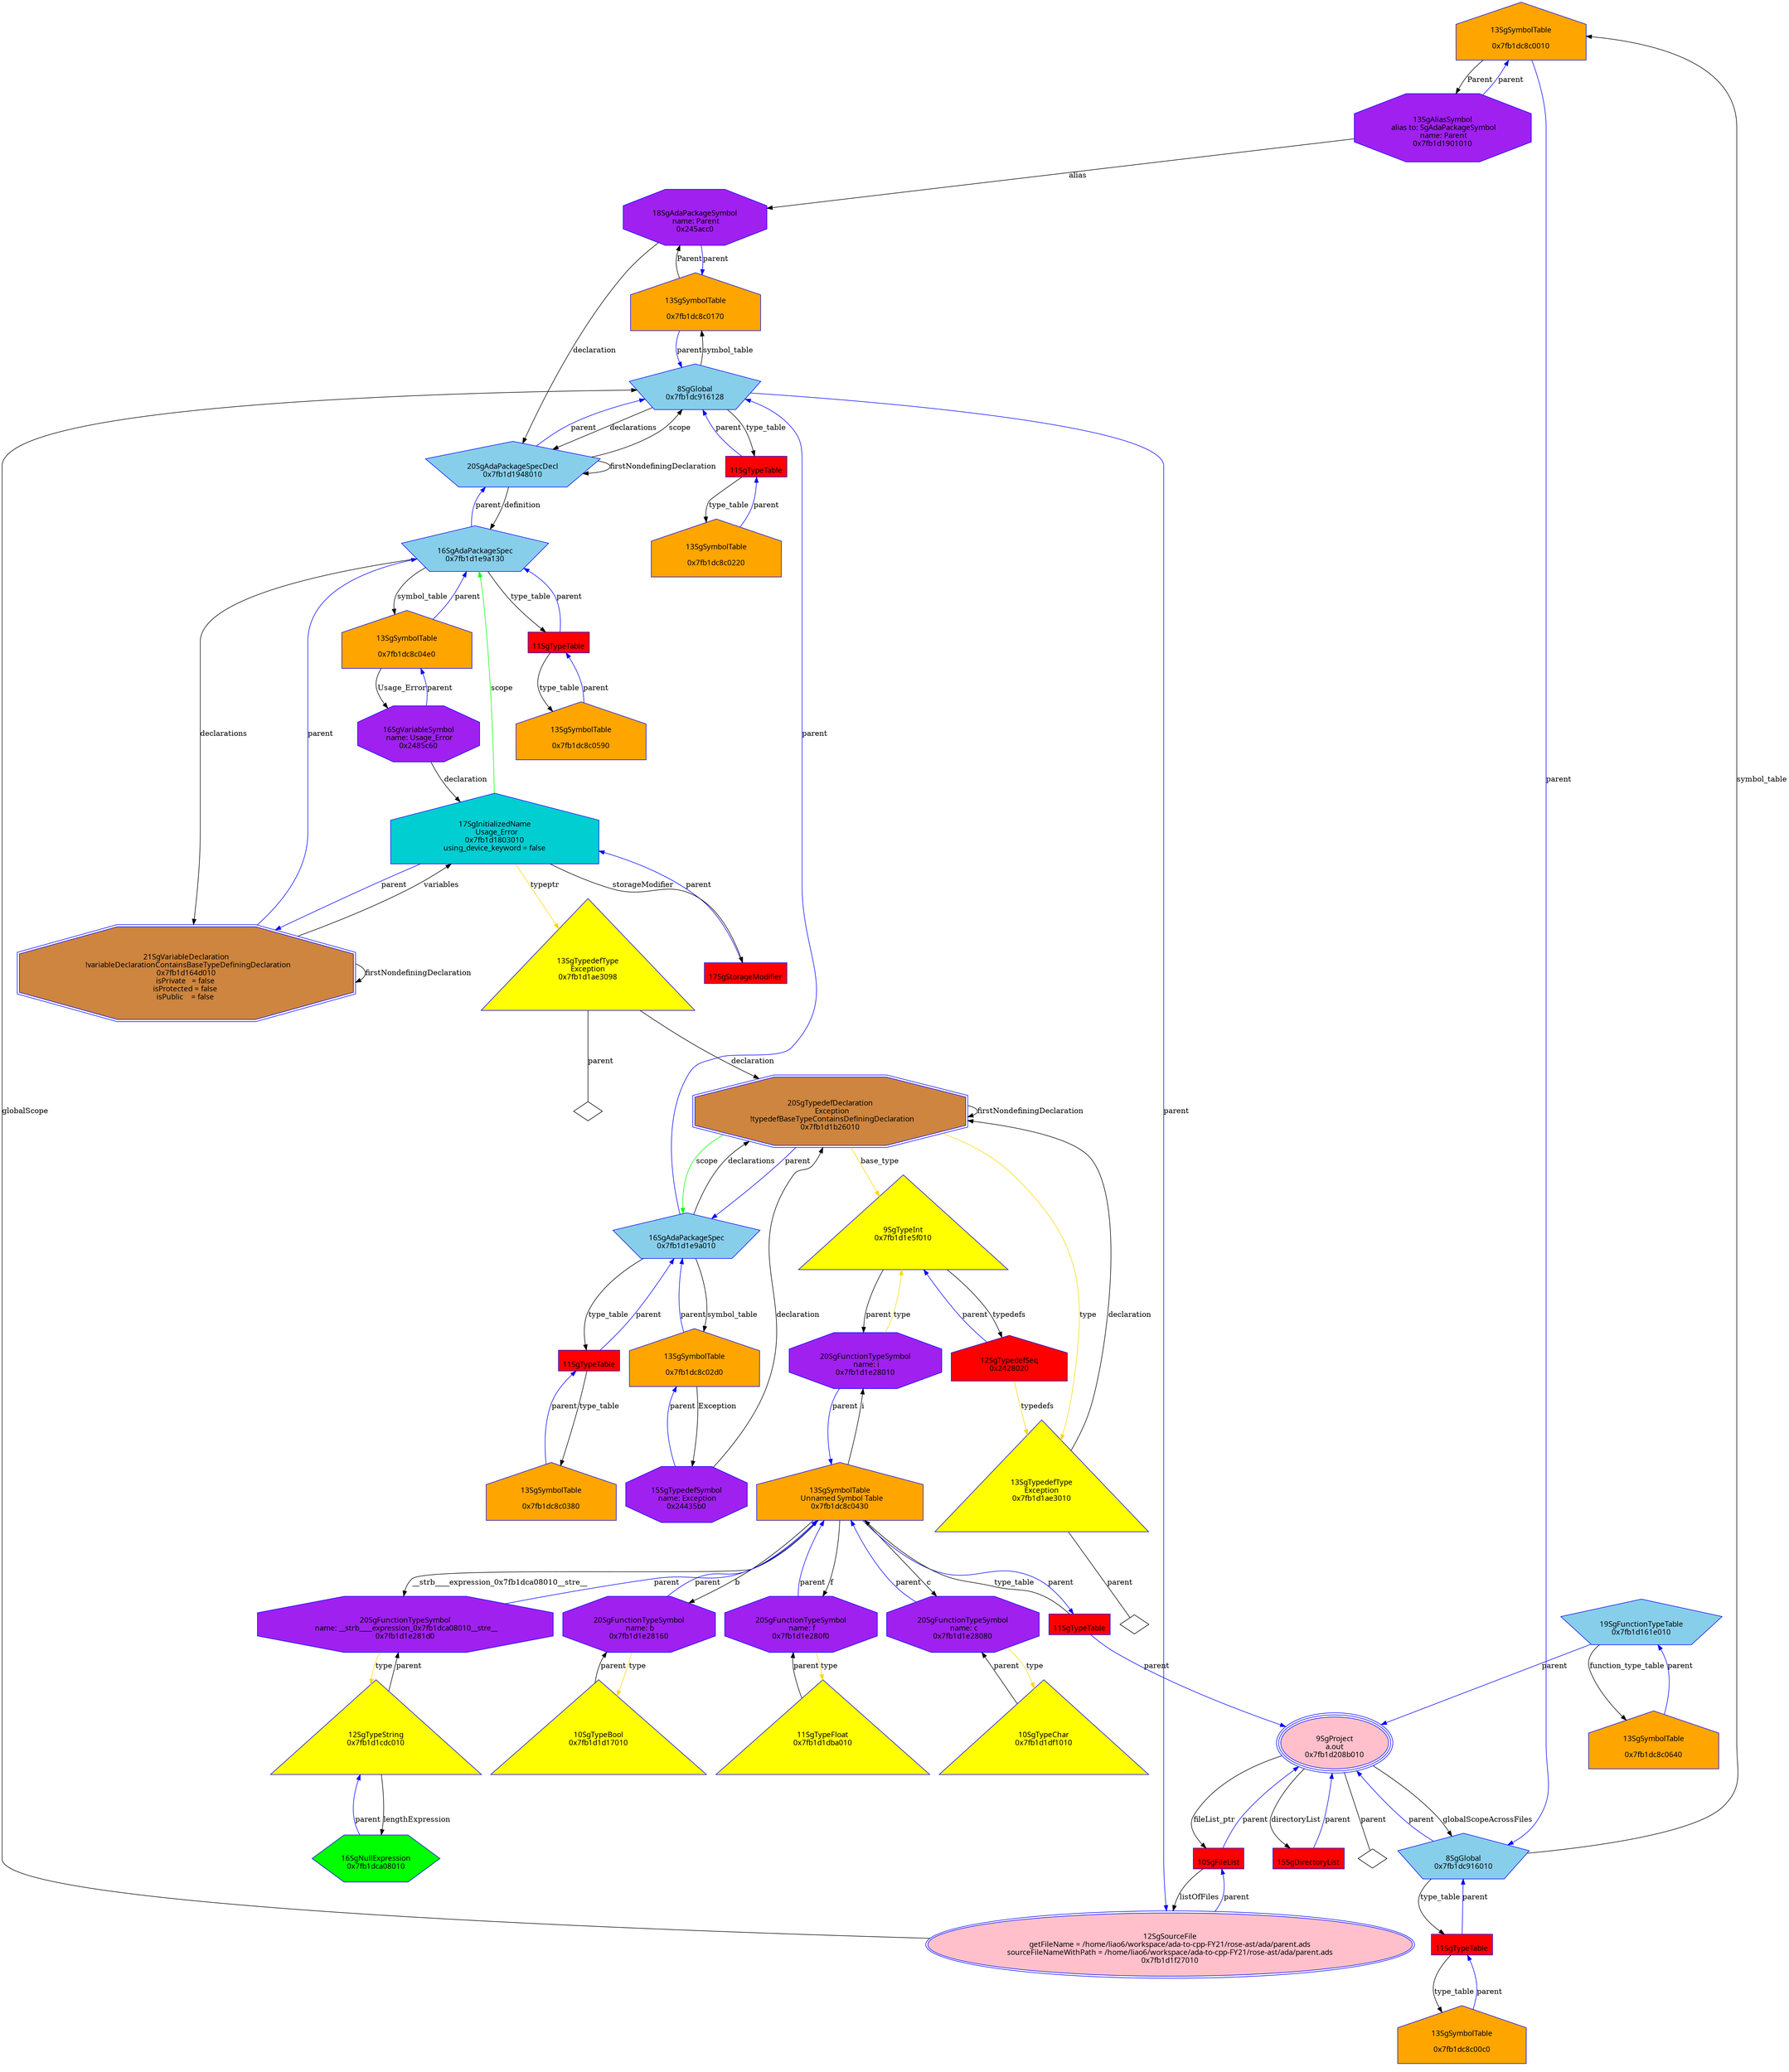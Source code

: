 digraph "Gparent.ads.dot" {
"0x7fb1dc8c0010"[label="\n13SgSymbolTable\n  \n  0x7fb1dc8c0010  " shape=house,regular=0,URL="\N",tooltip="more info at \N",sides=5,peripheries=1,color="blue",fillcolor=orange,fontname="7x13bold",fontcolor=black,style=filled];
"0x7fb1dc8c0010" -> "0x7fb1d1901010"[label="Parent" dir=forward ];
"0x7fb1dc8c0010" -> "0x7fb1dc916010"[label="parent" color="blue" dir=forward ];
"0x7fb1dc8c00c0"[label="\n13SgSymbolTable\n  \n  0x7fb1dc8c00c0  " shape=house,regular=0,URL="\N",tooltip="more info at \N",sides=5,peripheries=1,color="blue",fillcolor=orange,fontname="7x13bold",fontcolor=black,style=filled];
"0x7fb1dc8c00c0" -> "0x23859c0"[label="parent" color="blue" dir=forward ];
"0x7fb1dc8c0170"[label="\n13SgSymbolTable\n  \n  0x7fb1dc8c0170  " shape=house,regular=0,URL="\N",tooltip="more info at \N",sides=5,peripheries=1,color="blue",fillcolor=orange,fontname="7x13bold",fontcolor=black,style=filled];
"0x7fb1dc8c0170" -> "0x245acc0"[label="Parent" dir=forward ];
"0x7fb1dc8c0170" -> "0x7fb1dc916128"[label="parent" color="blue" dir=forward ];
"0x7fb1dc8c0220"[label="\n13SgSymbolTable\n  \n  0x7fb1dc8c0220  " shape=house,regular=0,URL="\N",tooltip="more info at \N",sides=5,peripheries=1,color="blue",fillcolor=orange,fontname="7x13bold",fontcolor=black,style=filled];
"0x7fb1dc8c0220" -> "0x23859e8"[label="parent" color="blue" dir=forward ];
"0x7fb1dc8c02d0"[label="\n13SgSymbolTable\n  \n  0x7fb1dc8c02d0  " shape=house,regular=0,URL="\N",tooltip="more info at \N",sides=5,peripheries=1,color="blue",fillcolor=orange,fontname="7x13bold",fontcolor=black,style=filled];
"0x7fb1dc8c02d0" -> "0x24435b0"[label="Exception" dir=forward ];
"0x7fb1dc8c02d0" -> "0x7fb1d1e9a010"[label="parent" color="blue" dir=forward ];
"0x7fb1dc8c0380"[label="\n13SgSymbolTable\n  \n  0x7fb1dc8c0380  " shape=house,regular=0,URL="\N",tooltip="more info at \N",sides=5,peripheries=1,color="blue",fillcolor=orange,fontname="7x13bold",fontcolor=black,style=filled];
"0x7fb1dc8c0380" -> "0x2385a10"[label="parent" color="blue" dir=forward ];
"0x7fb1dc8c0430"[label="\n13SgSymbolTable\n  Unnamed Symbol Table\n  0x7fb1dc8c0430  " shape=house,regular=0,URL="\N",tooltip="more info at \N",sides=5,peripheries=1,color="blue",fillcolor=orange,fontname="7x13bold",fontcolor=black,style=filled];
"0x7fb1dc8c0430" -> "0x7fb1d1e281d0"[label="__strb____expression_0x7fb1dca08010__stre__" dir=forward ];
"0x7fb1dc8c0430" -> "0x7fb1d1e28160"[label="b" dir=forward ];
"0x7fb1dc8c0430" -> "0x7fb1d1e280f0"[label="f" dir=forward ];
"0x7fb1dc8c0430" -> "0x7fb1d1e28080"[label="c" dir=forward ];
"0x7fb1dc8c0430" -> "0x7fb1d1e28010"[label="i" dir=forward ];
"0x7fb1dc8c0430" -> "0x2385a38"[label="parent" color="blue" dir=forward ];
"0x7fb1dc8c04e0"[label="\n13SgSymbolTable\n  \n  0x7fb1dc8c04e0  " shape=house,regular=0,URL="\N",tooltip="more info at \N",sides=5,peripheries=1,color="blue",fillcolor=orange,fontname="7x13bold",fontcolor=black,style=filled];
"0x7fb1dc8c04e0" -> "0x2485c60"[label="Usage_Error" dir=forward ];
"0x7fb1dc8c04e0" -> "0x7fb1d1e9a130"[label="parent" color="blue" dir=forward ];
"0x7fb1dc8c0590"[label="\n13SgSymbolTable\n  \n  0x7fb1dc8c0590  " shape=house,regular=0,URL="\N",tooltip="more info at \N",sides=5,peripheries=1,color="blue",fillcolor=orange,fontname="7x13bold",fontcolor=black,style=filled];
"0x7fb1dc8c0590" -> "0x2385a60"[label="parent" color="blue" dir=forward ];
"0x7fb1dc8c0640"[label="\n13SgSymbolTable\n  \n  0x7fb1dc8c0640  " shape=house,regular=0,URL="\N",tooltip="more info at \N",sides=5,peripheries=1,color="blue",fillcolor=orange,fontname="7x13bold",fontcolor=black,style=filled];
"0x7fb1dc8c0640" -> "0x7fb1d161e010"[label="parent" color="blue" dir=forward ];
"0x24723d0"[label="\n17SgStorageModifier" shape=polygon,regular=0,URL="\N",tooltip="more info at \N",sides=4,peripheries=1,color="blue",fillcolor=red,fontname="7x13bold",fontcolor=black,style=filled];
"0x24723d0" -> "0x7fb1d1803010"[label="parent" color="blue" dir=forward ];
"0x7fb1d1f27010"[label="\n12SgSourceFile\n  getFileName = /home/liao6/workspace/ada-to-cpp-FY21/rose-ast/ada/parent.ads  \n  sourceFileNameWithPath = /home/liao6/workspace/ada-to-cpp-FY21/rose-ast/ada/parent.ads  \n  0x7fb1d1f27010  " shape=ellipse,regular=0,URL="\N",tooltip="more info at \N",sides=5,peripheries=2,color="blue",fillcolor=pink,fontname="7x13bold",fontcolor=black,style=filled];
"0x7fb1d1f27010" -> "0x7fb1dc916128"[label="globalScope" dir=forward ];
"0x7fb1d1f27010" -> "0x234af60"[label="parent" color="blue" dir=forward ];
"0x234af60"[label="\n10SgFileList" shape=polygon,regular=0,URL="\N",tooltip="more info at \N",sides=4,peripheries=1,color="blue",fillcolor=red,fontname="7x13bold",fontcolor=black,style=filled];
"0x234af60" -> "0x7fb1d1f27010"[label="listOfFiles" dir=forward ];
"0x234af60" -> "0x7fb1d208b010"[label="parent" color="blue" dir=forward ];
"0x236a370"[label="\n15SgDirectoryList" shape=polygon,regular=0,URL="\N",tooltip="more info at \N",sides=4,peripheries=1,color="blue",fillcolor=red,fontname="7x13bold",fontcolor=black,style=filled];
"0x236a370" -> "0x7fb1d208b010"[label="parent" color="blue" dir=forward ];
"0x7fb1d208b010"[label="\n9SgProject\n  a.out  \n  0x7fb1d208b010  " shape=ellipse,regular=0,URL="\N",tooltip="more info at \N",sides=5,peripheries=3,color="blue",fillcolor=pink,fontname="7x13bold",fontcolor=black,style=filled];
"0x7fb1d208b010" -> "0x234af60"[label="fileList_ptr" dir=forward ];
"0x7fb1d208b010" -> "0x236a370"[label="directoryList" dir=forward ];
"0x7fb1d208b010" -> "0x7fb1dc916010"[label="globalScopeAcrossFiles" dir=forward ];
"0x7fb1d208b010" -> "0x7fb1d208b010__parent__null"[label="parent" dir=none ];
"0x7fb1d208b010__parent__null"[label="" shape=diamond ];
"0x2428020"[label="\n12SgTypedefSeq\n  0x2428020  " shape=house,regular=0,URL="\N",tooltip="more info at \N",sides=5,peripheries=1,color="blue",fillcolor=red,fontname="7x13bold",fontcolor=black,style=filled];
"0x2428020" -> "0x7fb1d1ae3010"[label="typedefs" color="gold1" dir=forward ];
"0x2428020" -> "0x7fb1d1e5f010"[label="parent" color="blue" dir=forward ];
"0x23859c0"[label="\n11SgTypeTable" shape=polygon,regular=0,URL="\N",tooltip="more info at \N",sides=4,peripheries=1,color="blue",fillcolor=red,fontname="7x13bold",fontcolor=black,style=filled];
"0x23859c0" -> "0x7fb1dc8c00c0"[label="type_table" dir=forward ];
"0x23859c0" -> "0x7fb1dc916010"[label="parent" color="blue" dir=forward ];
"0x23859e8"[label="\n11SgTypeTable" shape=polygon,regular=0,URL="\N",tooltip="more info at \N",sides=4,peripheries=1,color="blue",fillcolor=red,fontname="7x13bold",fontcolor=black,style=filled];
"0x23859e8" -> "0x7fb1dc8c0220"[label="type_table" dir=forward ];
"0x23859e8" -> "0x7fb1dc916128"[label="parent" color="blue" dir=forward ];
"0x2385a10"[label="\n11SgTypeTable" shape=polygon,regular=0,URL="\N",tooltip="more info at \N",sides=4,peripheries=1,color="blue",fillcolor=red,fontname="7x13bold",fontcolor=black,style=filled];
"0x2385a10" -> "0x7fb1dc8c0380"[label="type_table" dir=forward ];
"0x2385a10" -> "0x7fb1d1e9a010"[label="parent" color="blue" dir=forward ];
"0x2385a38"[label="\n11SgTypeTable" shape=polygon,regular=0,URL="\N",tooltip="more info at \N",sides=4,peripheries=1,color="blue",fillcolor=red,fontname="7x13bold",fontcolor=black,style=filled];
"0x2385a38" -> "0x7fb1dc8c0430"[label="type_table" dir=forward ];
"0x2385a38" -> "0x7fb1d208b010"[label="parent" color="blue" dir=forward ];
"0x2385a60"[label="\n11SgTypeTable" shape=polygon,regular=0,URL="\N",tooltip="more info at \N",sides=4,peripheries=1,color="blue",fillcolor=red,fontname="7x13bold",fontcolor=black,style=filled];
"0x2385a60" -> "0x7fb1dc8c0590"[label="type_table" dir=forward ];
"0x2385a60" -> "0x7fb1d1e9a130"[label="parent" color="blue" dir=forward ];
"0x7fb1d1df1010"[label="\n10SgTypeChar\n  0x7fb1d1df1010  \n   \n   " shape=polygon,regular=0,URL="\N",tooltip="more info at \N",sides=3,peripheries=1,color="blue",fillcolor=yellow,fontname="7x13bold",fontcolor=black,style=filled];
"0x7fb1d1df1010" -> "0x7fb1d1e28080"[label="parent" dir=forward ];
"0x7fb1d1e5f010"[label="\n9SgTypeInt\n  0x7fb1d1e5f010  \n   \n   " shape=polygon,regular=0,URL="\N",tooltip="more info at \N",sides=3,peripheries=1,color="blue",fillcolor=yellow,fontname="7x13bold",fontcolor=black,style=filled];
"0x7fb1d1e5f010" -> "0x2428020"[label="typedefs" dir=forward ];
"0x7fb1d1e5f010" -> "0x7fb1d1e28010"[label="parent" dir=forward ];
"0x7fb1d1dba010"[label="\n11SgTypeFloat\n  0x7fb1d1dba010  \n   \n   " shape=polygon,regular=0,URL="\N",tooltip="more info at \N",sides=3,peripheries=1,color="blue",fillcolor=yellow,fontname="7x13bold",fontcolor=black,style=filled];
"0x7fb1d1dba010" -> "0x7fb1d1e280f0"[label="parent" dir=forward ];
"0x7fb1d1cdc010"[label="\n12SgTypeString\n  0x7fb1d1cdc010  \n   \n   " shape=polygon,regular=0,URL="\N",tooltip="more info at \N",sides=3,peripheries=1,color="blue",fillcolor=yellow,fontname="7x13bold",fontcolor=black,style=filled];
"0x7fb1d1cdc010" -> "0x7fb1dca08010"[label="lengthExpression" dir=forward ];
"0x7fb1d1cdc010" -> "0x7fb1d1e281d0"[label="parent" dir=forward ];
"0x7fb1d1d17010"[label="\n10SgTypeBool\n  0x7fb1d1d17010  \n   \n   " shape=polygon,regular=0,URL="\N",tooltip="more info at \N",sides=3,peripheries=1,color="blue",fillcolor=yellow,fontname="7x13bold",fontcolor=black,style=filled];
"0x7fb1d1d17010" -> "0x7fb1d1e28160"[label="parent" dir=forward ];
"0x7fb1d1ae3010"[label="\n13SgTypedefType\nException\n  0x7fb1d1ae3010  \n   \n   " shape=polygon,regular=0,URL="\N",tooltip="more info at \N",sides=3,peripheries=1,color="blue",fillcolor=yellow,fontname="7x13bold",fontcolor=black,style=filled];
"0x7fb1d1ae3010" -> "0x7fb1d1b26010"[label="declaration" dir=forward ];
"0x7fb1d1ae3010" -> "0x7fb1d1ae3010__parent__null"[label="parent" dir=none ];
"0x7fb1d1ae3010__parent__null"[label="" shape=diamond ];
"0x7fb1d1ae3098"[label="\n13SgTypedefType\nException\n  0x7fb1d1ae3098  \n   \n   " shape=polygon,regular=0,URL="\N",tooltip="more info at \N",sides=3,peripheries=1,color="blue",fillcolor=yellow,fontname="7x13bold",fontcolor=black,style=filled];
"0x7fb1d1ae3098" -> "0x7fb1d1b26010"[label="declaration" dir=forward ];
"0x7fb1d1ae3098" -> "0x7fb1d1ae3098__parent__null"[label="parent" dir=none ];
"0x7fb1d1ae3098__parent__null"[label="" shape=diamond ];
"0x7fb1dc916010"[label="\n8SgGlobal\n  0x7fb1dc916010  " shape=polygon,regular=0,URL="\N",tooltip="more info at \N",sides=5,peripheries=1,color="blue",fillcolor=skyblue,fontname="7x13bold",fontcolor=black,style=filled];
"0x7fb1dc916010" -> "0x7fb1dc8c0010"[label="symbol_table" dir=forward ];
"0x7fb1dc916010" -> "0x23859c0"[label="type_table" dir=forward ];
"0x7fb1dc916010" -> "0x7fb1d208b010"[label="parent" color="blue" dir=forward ];
"0x7fb1dc916128"[label="\n8SgGlobal\n  0x7fb1dc916128  " shape=polygon,regular=0,URL="\N",tooltip="more info at \N",sides=5,peripheries=1,color="blue",fillcolor=skyblue,fontname="7x13bold",fontcolor=black,style=filled];
"0x7fb1dc916128" -> "0x7fb1d1948010"[label="declarations" dir=forward ];
"0x7fb1dc916128" -> "0x7fb1dc8c0170"[label="symbol_table" dir=forward ];
"0x7fb1dc916128" -> "0x23859e8"[label="type_table" dir=forward ];
"0x7fb1dc916128" -> "0x7fb1d1f27010"[label="parent" color="blue" dir=forward ];
"0x7fb1d161e010"[label="\n19SgFunctionTypeTable\n  0x7fb1d161e010  " shape=polygon,regular=0,URL="\N",tooltip="more info at \N",sides=5,peripheries=1,color="blue",fillcolor=skyblue,fontname="7x13bold",fontcolor=black,style=filled];
"0x7fb1d161e010" -> "0x7fb1dc8c0640"[label="function_type_table" dir=forward ];
"0x7fb1d161e010" -> "0x7fb1d208b010"[label="parent" color="blue" dir=forward ];
"0x7fb1d1b26010"[label="\n20SgTypedefDeclaration\n  Exception\n  !typedefBaseTypeContainsDefiningDeclaration\n  0x7fb1d1b26010  " shape=polygon,regular=0,URL="\N",tooltip="more info at \N",sides=8,peripheries=2,color="blue",fillcolor=peru,fontname="7x13bold",fontcolor=black,style=filled];
"0x7fb1d1b26010" -> "0x7fb1d1e5f010"[label="base_type" color="gold1" dir=forward ];
"0x7fb1d1b26010" -> "0x7fb1d1ae3010"[label="type" color="gold1" dir=forward ];
"0x7fb1d1b26010" -> "0x7fb1d1e9a010"[label="scope" color="green" dir=forward ];
"0x7fb1d1b26010" -> "0x7fb1d1b26010"[label="firstNondefiningDeclaration" dir=forward ];
"0x7fb1d1b26010" -> "0x7fb1d1e9a010"[label="parent" color="blue" dir=forward ];
"0x7fb1d164d010"[label="\n21SgVariableDeclaration\n  !variableDeclarationContainsBaseTypeDefiningDeclaration\n  0x7fb1d164d010  \n isPrivate   = false  \n isProtected = false  \n isPublic    = false  " shape=polygon,regular=0,URL="\N",tooltip="more info at \N",sides=8,peripheries=2,color="blue",fillcolor=peru,fontname="7x13bold",fontcolor=black,style=filled];
"0x7fb1d164d010" -> "0x7fb1d1803010"[label="variables" dir=forward ];
"0x7fb1d164d010" -> "0x7fb1d164d010"[label="firstNondefiningDeclaration" dir=forward ];
"0x7fb1d164d010" -> "0x7fb1d1e9a130"[label="parent" color="blue" dir=forward ];
"0x7fb1d1e9a010"[label="\n16SgAdaPackageSpec\n  0x7fb1d1e9a010  " shape=polygon,regular=0,URL="\N",tooltip="more info at \N",sides=5,peripheries=1,color="blue",fillcolor=skyblue,fontname="7x13bold",fontcolor=black,style=filled];
"0x7fb1d1e9a010" -> "0x7fb1d1b26010"[label="declarations" dir=forward ];
"0x7fb1d1e9a010" -> "0x7fb1dc8c02d0"[label="symbol_table" dir=forward ];
"0x7fb1d1e9a010" -> "0x2385a10"[label="type_table" dir=forward ];
"0x7fb1d1e9a010" -> "0x7fb1dc916128"[label="parent" color="blue" dir=forward ];
"0x7fb1d1e9a130"[label="\n16SgAdaPackageSpec\n  0x7fb1d1e9a130  " shape=polygon,regular=0,URL="\N",tooltip="more info at \N",sides=5,peripheries=1,color="blue",fillcolor=skyblue,fontname="7x13bold",fontcolor=black,style=filled];
"0x7fb1d1e9a130" -> "0x7fb1d164d010"[label="declarations" dir=forward ];
"0x7fb1d1e9a130" -> "0x7fb1dc8c04e0"[label="symbol_table" dir=forward ];
"0x7fb1d1e9a130" -> "0x2385a60"[label="type_table" dir=forward ];
"0x7fb1d1e9a130" -> "0x7fb1d1948010"[label="parent" color="blue" dir=forward ];
"0x7fb1d1948010"[label="\n20SgAdaPackageSpecDecl\n  0x7fb1d1948010  " shape=polygon,regular=0,URL="\N",tooltip="more info at \N",sides=5,peripheries=1,color="blue",fillcolor=skyblue,fontname="7x13bold",fontcolor=black,style=filled];
"0x7fb1d1948010" -> "0x7fb1d1e9a130"[label="definition" dir=forward ];
"0x7fb1d1948010" -> "0x7fb1dc916128"[label="scope" dir=forward ];
"0x7fb1d1948010" -> "0x7fb1d1948010"[label="firstNondefiningDeclaration" dir=forward ];
"0x7fb1d1948010" -> "0x7fb1dc916128"[label="parent" color="blue" dir=forward ];
"0x7fb1dca08010"[label="\n16SgNullExpression\n  0x7fb1dca08010  " shape=polygon,regular=0,URL="\N",tooltip="more info at \N",sides=6,peripheries=1,color="blue",fillcolor=green,fontname="7x13bold",fontcolor=black,style=filled];
"0x7fb1dca08010" -> "0x7fb1d1cdc010"[label="parent" color="blue" dir=forward ];
"0x2485c60"[label="\n16SgVariableSymbol\n name: Usage_Error\n  0x2485c60  " shape=polygon,regular=0,URL="\N",tooltip="more info at \N",sides=8,peripheries=1,color="blue",fillcolor=purple,fontname="7x13bold",fontcolor=black,style=filled];
"0x2485c60" -> "0x7fb1d1803010"[label="declaration" dir=forward ];
"0x2485c60" -> "0x7fb1dc8c04e0"[label="parent" color="blue" dir=forward ];
"0x7fb1d1e28010"[label="\n20SgFunctionTypeSymbol\n name: i\n  0x7fb1d1e28010  " shape=polygon,regular=0,URL="\N",tooltip="more info at \N",sides=8,peripheries=1,color="blue",fillcolor=purple,fontname="7x13bold",fontcolor=black,style=filled];
"0x7fb1d1e28010" -> "0x7fb1d1e5f010"[label="type" color="gold1" dir=forward ];
"0x7fb1d1e28010" -> "0x7fb1dc8c0430"[label="parent" color="blue" dir=forward ];
"0x7fb1d1e28080"[label="\n20SgFunctionTypeSymbol\n name: c\n  0x7fb1d1e28080  " shape=polygon,regular=0,URL="\N",tooltip="more info at \N",sides=8,peripheries=1,color="blue",fillcolor=purple,fontname="7x13bold",fontcolor=black,style=filled];
"0x7fb1d1e28080" -> "0x7fb1d1df1010"[label="type" color="gold1" dir=forward ];
"0x7fb1d1e28080" -> "0x7fb1dc8c0430"[label="parent" color="blue" dir=forward ];
"0x7fb1d1e280f0"[label="\n20SgFunctionTypeSymbol\n name: f\n  0x7fb1d1e280f0  " shape=polygon,regular=0,URL="\N",tooltip="more info at \N",sides=8,peripheries=1,color="blue",fillcolor=purple,fontname="7x13bold",fontcolor=black,style=filled];
"0x7fb1d1e280f0" -> "0x7fb1d1dba010"[label="type" color="gold1" dir=forward ];
"0x7fb1d1e280f0" -> "0x7fb1dc8c0430"[label="parent" color="blue" dir=forward ];
"0x7fb1d1e28160"[label="\n20SgFunctionTypeSymbol\n name: b\n  0x7fb1d1e28160  " shape=polygon,regular=0,URL="\N",tooltip="more info at \N",sides=8,peripheries=1,color="blue",fillcolor=purple,fontname="7x13bold",fontcolor=black,style=filled];
"0x7fb1d1e28160" -> "0x7fb1d1d17010"[label="type" color="gold1" dir=forward ];
"0x7fb1d1e28160" -> "0x7fb1dc8c0430"[label="parent" color="blue" dir=forward ];
"0x7fb1d1e281d0"[label="\n20SgFunctionTypeSymbol\n name: __strb____expression_0x7fb1dca08010__stre__\n  0x7fb1d1e281d0  " shape=polygon,regular=0,URL="\N",tooltip="more info at \N",sides=8,peripheries=1,color="blue",fillcolor=purple,fontname="7x13bold",fontcolor=black,style=filled];
"0x7fb1d1e281d0" -> "0x7fb1d1cdc010"[label="type" color="gold1" dir=forward ];
"0x7fb1d1e281d0" -> "0x7fb1dc8c0430"[label="parent" color="blue" dir=forward ];
"0x24435b0"[label="\n15SgTypedefSymbol\n name: Exception\n  0x24435b0  " shape=polygon,regular=0,URL="\N",tooltip="more info at \N",sides=8,peripheries=1,color="blue",fillcolor=purple,fontname="7x13bold",fontcolor=black,style=filled];
"0x24435b0" -> "0x7fb1d1b26010"[label="declaration" dir=forward ];
"0x24435b0" -> "0x7fb1dc8c02d0"[label="parent" color="blue" dir=forward ];
"0x7fb1d1901010"[label="\n13SgAliasSymbol\n alias to: SgAdaPackageSymbol\n name: Parent\n  0x7fb1d1901010  " shape=polygon,regular=0,URL="\N",tooltip="more info at \N",sides=8,peripheries=1,color="blue",fillcolor=purple,fontname="7x13bold",fontcolor=black,style=filled];
"0x7fb1d1901010" -> "0x245acc0"[label="alias" dir=forward ];
"0x7fb1d1901010" -> "0x7fb1dc8c0010"[label="parent" color="blue" dir=forward ];
"0x245acc0"[label="\n18SgAdaPackageSymbol\n name: Parent\n  0x245acc0  " shape=polygon,regular=0,URL="\N",tooltip="more info at \N",sides=8,peripheries=1,color="blue",fillcolor=purple,fontname="7x13bold",fontcolor=black,style=filled];
"0x245acc0" -> "0x7fb1d1948010"[label="declaration" dir=forward ];
"0x245acc0" -> "0x7fb1dc8c0170"[label="parent" color="blue" dir=forward ];
"0x7fb1d1803010"[label="\n17SgInitializedName\n  Usage_Error\n  0x7fb1d1803010  \n  using_device_keyword = false  " shape=house,regular=0,URL="\N",tooltip="more info at \N",sides=5,peripheries=1,color="blue",fillcolor=darkturquoise,fontname="7x13bold",fontcolor=black,style=filled];
"0x7fb1d1803010" -> "0x7fb1d1ae3098"[label="typeptr" color="gold1" dir=forward ];
"0x7fb1d1803010" -> "0x24723d0"[label="storageModifier" dir=forward ];
"0x7fb1d1803010" -> "0x7fb1d1e9a130"[label="scope" color="green" dir=forward ];
"0x7fb1d1803010" -> "0x7fb1d164d010"[label="parent" color="blue" dir=forward ];
}
